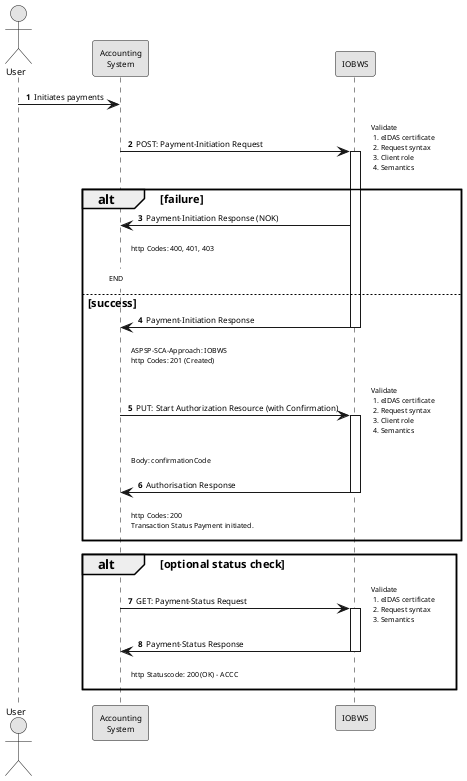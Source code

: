 @startuml

skinparam monochrome true

<style>
note {
    fontsize 7
    backgroundcolor white
    shadowing 0
    linecolor transparent
}
</style>
skinparam sequence {

ParticipantFontName Arial
ParticipantFontSize 8
ArrowFontName Arial
ArrowFontSize 8
SequenceDividerFontName Arial
SequenceDividerFontSize 8
SequenceBoxFontName Arial
SequenceBoxFontSize 8
SequenceGroupFontName Arial
SequenceGroupFontSize 8

ActorFontSize 9
ActorFontName Arial
NoteFontName Arial
}
autonumber

actor User
participant "Accounting\nSystem" as ERP

User -> ERP: Initiates payments
ERP -> IOBWS ++ : POST: Payment-Initiation Request
note right: Validate \n 1. eIDAS certificate \n 2. Request syntax \n 3. Client role \n 4. Semantics
alt failure
  ERP <- IOBWS : Payment-Initiation Response (NOK)
  note right of ERP: http Codes: 400, 401, 403
  note over ERP: END
else success
  ERP <- IOBWS -- : Payment-Initiation Response
  note right of ERP
    ASPSP-SCA-Approach: IOBWS
    http Codes: 201 (Created)
  endnote
ERP -> IOBWS ++: PUT: Start Authorization Resource (with Confirmation)
note right: Validate \n 1. eIDAS certificate \n 2. Request syntax \n 3. Client role \n 4. Semantics
  note right of ERP
    Body: confirmationCode
  endnote
ERP <- IOBWS --: Authorisation Response
  note right of ERP
    http Codes: 200
    Transaction Status Payment initiated.
  endnote
end
alt optional status check
ERP -> IOBWS ++: GET: Payment-Status Request
note right: Validate \n 1. eIDAS certificate \n 2. Request syntax \n 3. Semantics
ERP <- IOBWS --: Payment-Status Response
  note right of ERP
    http Statuscode: 200 (OK) – ACCC
  endnote
end
@enduml
